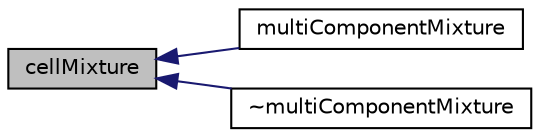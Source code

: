 digraph "cellMixture"
{
  bgcolor="transparent";
  edge [fontname="Helvetica",fontsize="10",labelfontname="Helvetica",labelfontsize="10"];
  node [fontname="Helvetica",fontsize="10",shape=record];
  rankdir="LR";
  Node1 [label="cellMixture",height=0.2,width=0.4,color="black", fillcolor="grey75", style="filled", fontcolor="black"];
  Node1 -> Node2 [dir="back",color="midnightblue",fontsize="10",style="solid",fontname="Helvetica"];
  Node2 [label="multiComponentMixture",height=0.2,width=0.4,color="black",URL="$a01582.html#acebfc85ac7b1d6c97b6b59f5d44939c5",tooltip="Construct from dictionary, mesh and phase name. "];
  Node1 -> Node3 [dir="back",color="midnightblue",fontsize="10",style="solid",fontname="Helvetica"];
  Node3 [label="~multiComponentMixture",height=0.2,width=0.4,color="black",URL="$a01582.html#a2a7c6c7af9fb21a7a421e60261f623d2",tooltip="Destructor. "];
}
